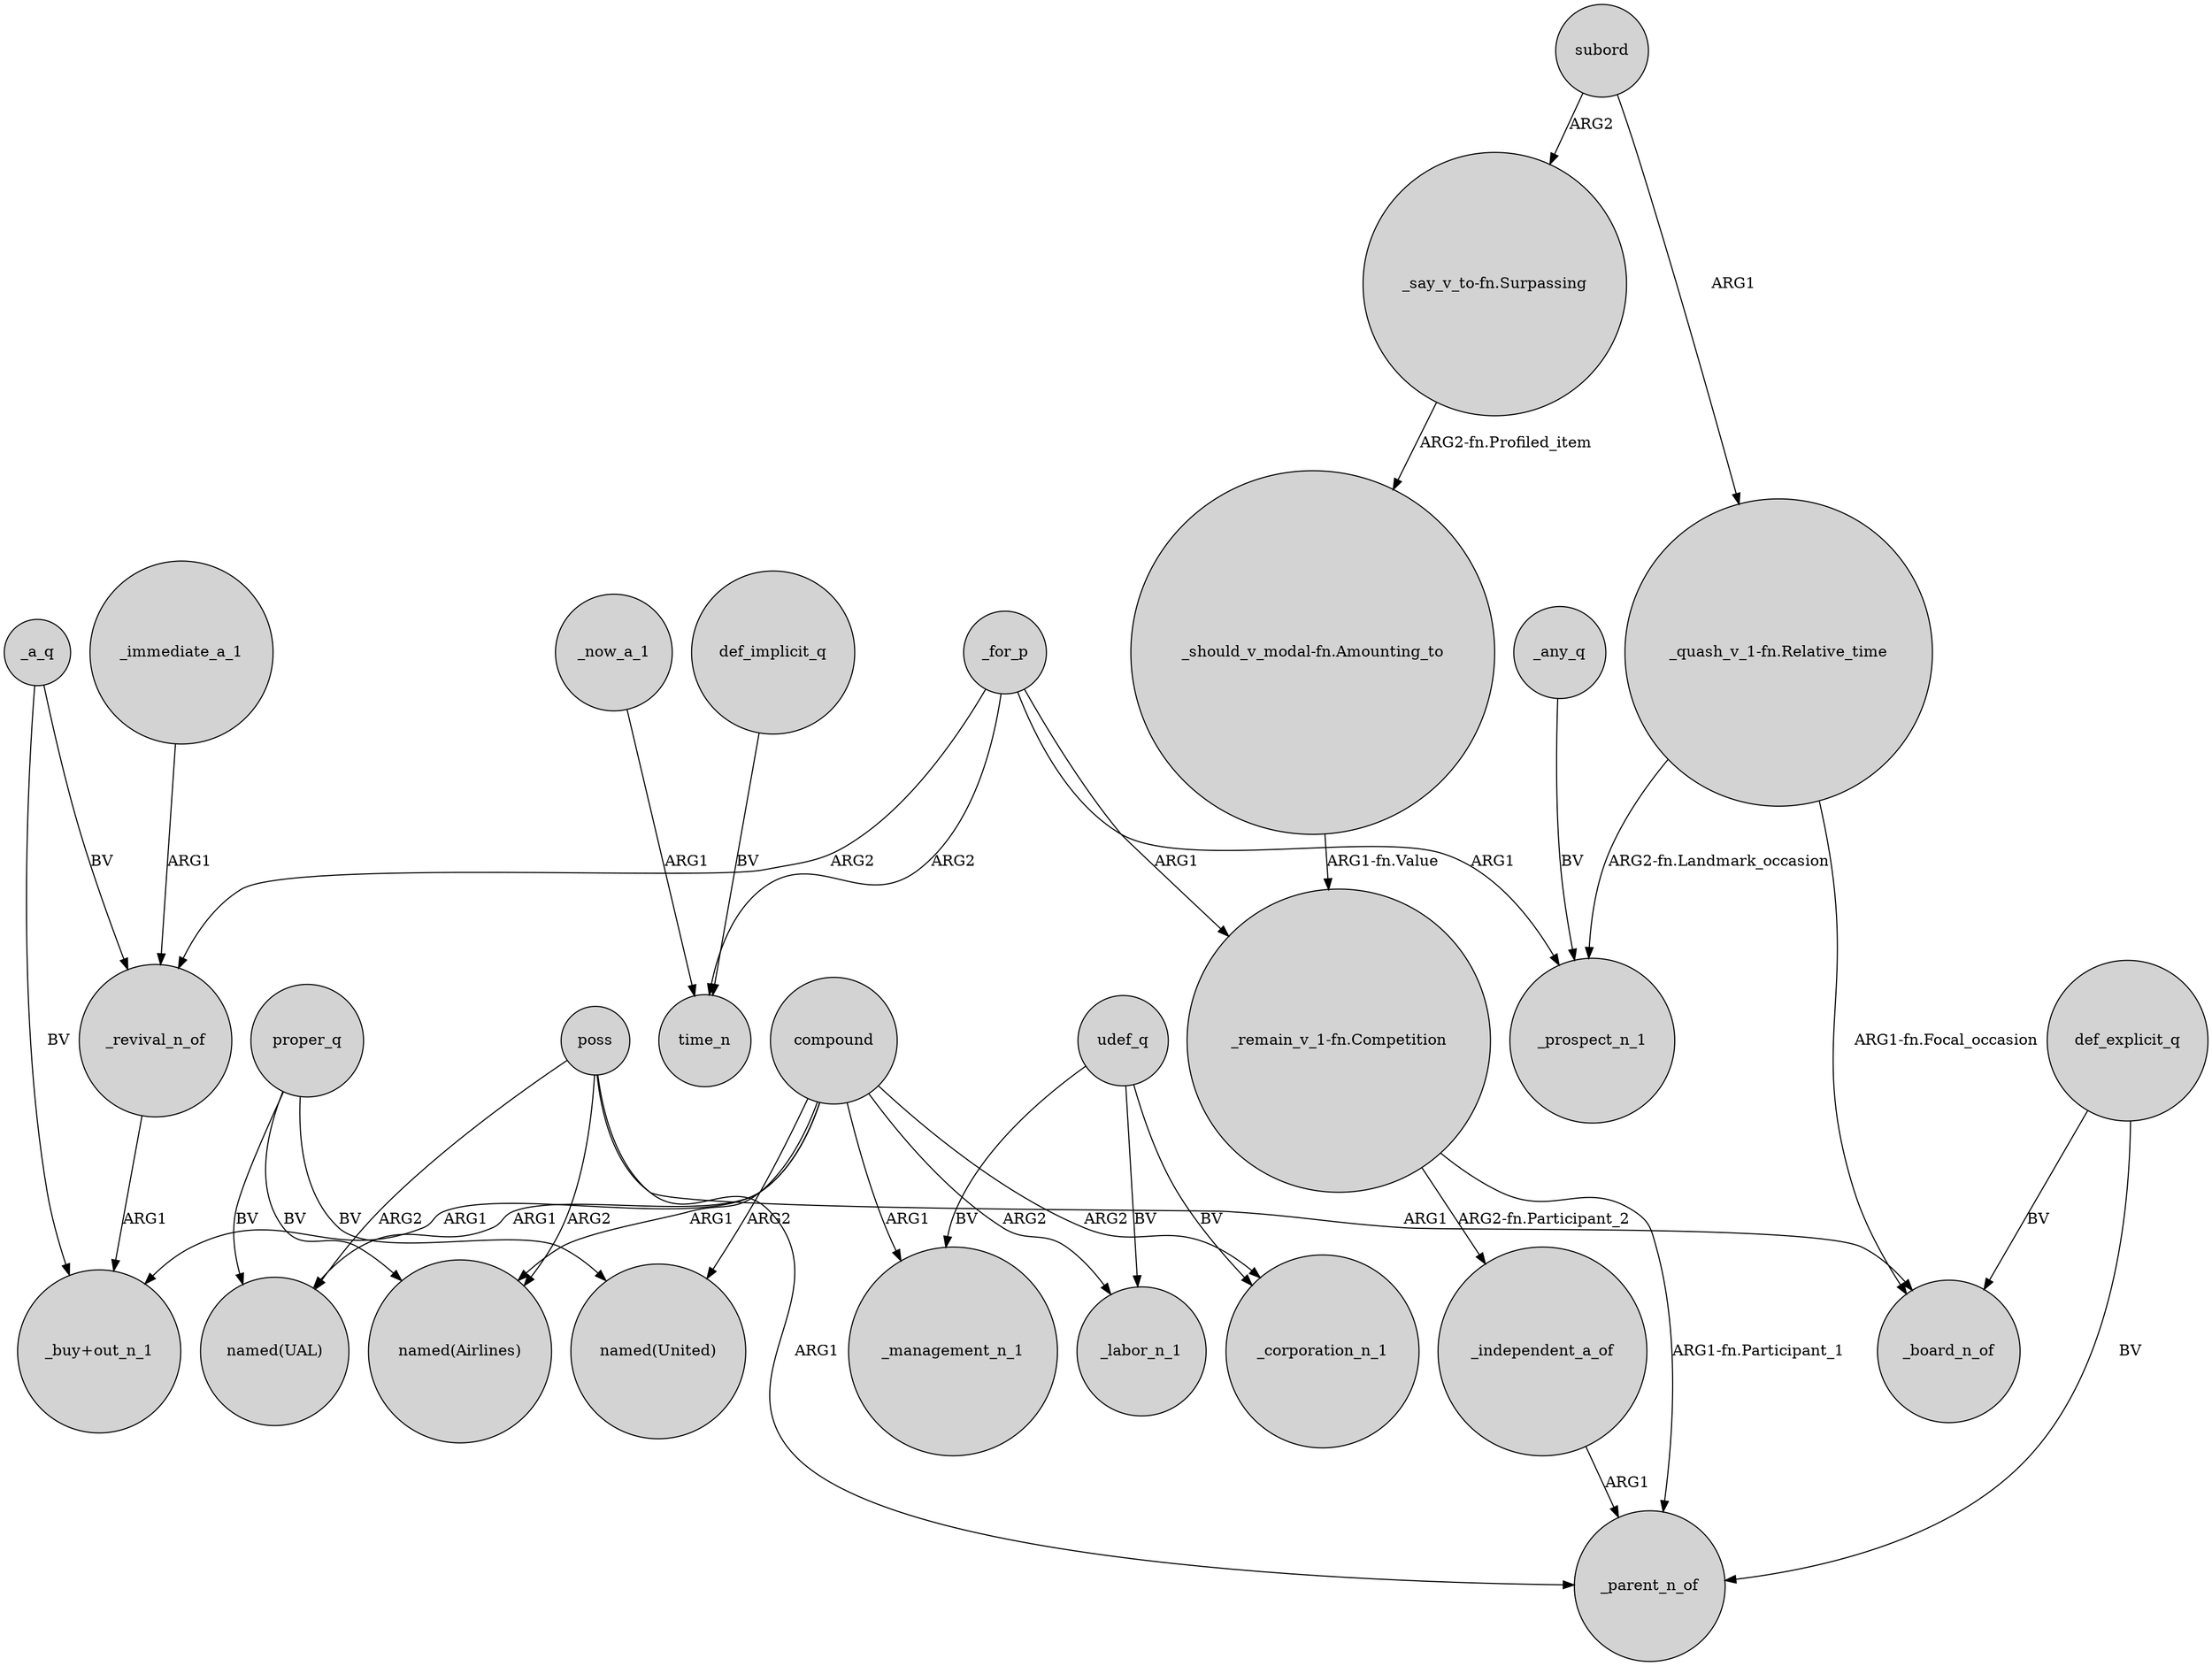 digraph {
	node [shape=circle style=filled]
	_immediate_a_1 -> _revival_n_of [label=ARG1]
	compound -> "named(Airlines)" [label=ARG1]
	compound -> "named(UAL)" [label=ARG1]
	_a_q -> _revival_n_of [label=BV]
	"_quash_v_1-fn.Relative_time" -> _board_n_of [label="ARG1-fn.Focal_occasion"]
	def_explicit_q -> _board_n_of [label=BV]
	_for_p -> time_n [label=ARG2]
	"_say_v_to-fn.Surpassing" -> "_should_v_modal-fn.Amounting_to" [label="ARG2-fn.Profiled_item"]
	_independent_a_of -> _parent_n_of [label=ARG1]
	subord -> "_quash_v_1-fn.Relative_time" [label=ARG1]
	compound -> "named(United)" [label=ARG2]
	poss -> "named(Airlines)" [label=ARG2]
	"_remain_v_1-fn.Competition" -> _parent_n_of [label="ARG1-fn.Participant_1"]
	"_remain_v_1-fn.Competition" -> _independent_a_of [label="ARG2-fn.Participant_2"]
	proper_q -> "named(Airlines)" [label=BV]
	_now_a_1 -> time_n [label=ARG1]
	poss -> "named(UAL)" [label=ARG2]
	_for_p -> _revival_n_of [label=ARG2]
	def_explicit_q -> _parent_n_of [label=BV]
	udef_q -> _management_n_1 [label=BV]
	proper_q -> "named(UAL)" [label=BV]
	_a_q -> "_buy+out_n_1" [label=BV]
	subord -> "_say_v_to-fn.Surpassing" [label=ARG2]
	compound -> _management_n_1 [label=ARG1]
	poss -> _board_n_of [label=ARG1]
	_for_p -> _prospect_n_1 [label=ARG1]
	proper_q -> "named(United)" [label=BV]
	compound -> _labor_n_1 [label=ARG2]
	_revival_n_of -> "_buy+out_n_1" [label=ARG1]
	udef_q -> _labor_n_1 [label=BV]
	compound -> _corporation_n_1 [label=ARG2]
	udef_q -> _corporation_n_1 [label=BV]
	compound -> "_buy+out_n_1" [label=ARG1]
	"_should_v_modal-fn.Amounting_to" -> "_remain_v_1-fn.Competition" [label="ARG1-fn.Value"]
	poss -> _parent_n_of [label=ARG1]
	def_implicit_q -> time_n [label=BV]
	"_quash_v_1-fn.Relative_time" -> _prospect_n_1 [label="ARG2-fn.Landmark_occasion"]
	_for_p -> "_remain_v_1-fn.Competition" [label=ARG1]
	_any_q -> _prospect_n_1 [label=BV]
}
